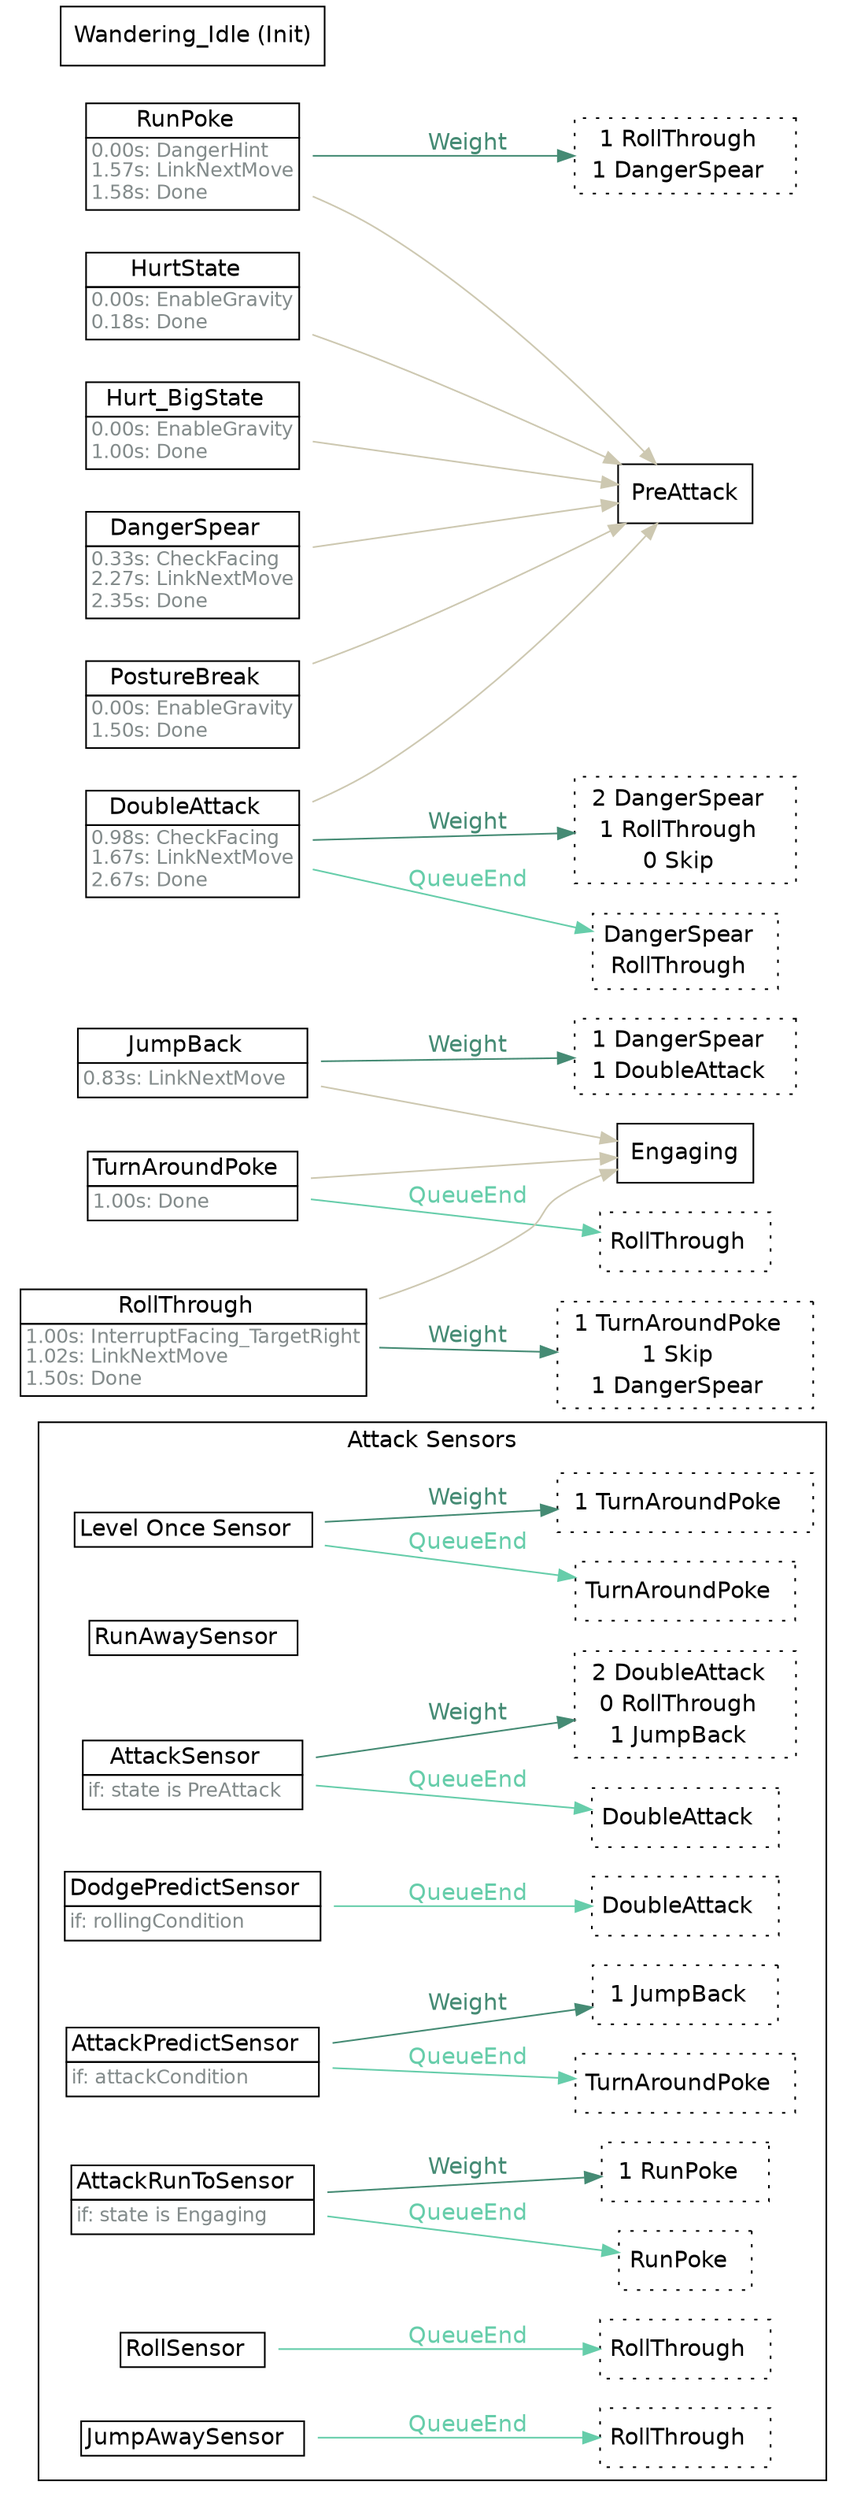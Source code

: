 strict digraph "Foo" {
	"rankdir"="LR";
	node ["shape"="box","fontname"="Helvetica"];
	edge ["fontname"="Helvetica"];
	subgraph "cluster_attacksensors" {
		"rank"="sink";
		"label"="Attack Sensors";
		"fontname"="Helvetica";
		"Level Once Sensor" ["shape"="plaintext","label"=<<TABLE border="0" cellspacing="0" cellborder="1" cellpadding="2"><TR><TD>Level Once Sensor  </TD></TR></TABLE>>]
		"Level Once Sensor_linked" ["shape"="box","style"="dotted","label"=<<TABLE border="0" cellspacing="0" cellborder="0" cellpadding="2"><TR><TD>TurnAroundPoke  </TD></TR></TABLE>>,"margin"="0.05"]
		"Level Once Sensor" -> "Level Once Sensor_linked"  ["label"="QueueEnd","color"="aquamarine3","fontcolor"="aquamarine3"]
		"Level Once Sensor_weight" ["shape"="box","style"="dotted","label"=<<TABLE border="0" cellspacing="0" cellborder="0" cellpadding="2"><TR><TD>1 TurnAroundPoke  </TD></TR></TABLE>>]
		"Level Once Sensor" -> "Level Once Sensor_weight"  ["label"="Weight","color"="aquamarine4","fontcolor"="aquamarine4"]
		"RunAwaySensor" ["shape"="plaintext","label"=<<TABLE border="0" cellspacing="0" cellborder="1" cellpadding="2"><TR><TD>RunAwaySensor  </TD></TR></TABLE>>]
		"AttackSensor" ["shape"="plaintext","label"=<<TABLE border="0" cellspacing="0" cellborder="1" cellpadding="2"><TR><TD>AttackSensor  </TD></TR><TR><TD align="left" balign="left"><FONT point-size="12" color="azure4">if: state is PreAttack</FONT>  </TD></TR></TABLE>>]
		"AttackSensor_linked" ["shape"="box","style"="dotted","label"=<<TABLE border="0" cellspacing="0" cellborder="0" cellpadding="2"><TR><TD>DoubleAttack  </TD></TR></TABLE>>,"margin"="0.05"]
		"AttackSensor" -> "AttackSensor_linked"  ["label"="QueueEnd","color"="aquamarine3","fontcolor"="aquamarine3"]
		"AttackSensor_weight" ["shape"="box","style"="dotted","label"=<<TABLE border="0" cellspacing="0" cellborder="0" cellpadding="2"><TR><TD>2 DoubleAttack  </TD></TR><TR><TD>0 RollThrough  </TD></TR><TR><TD>1 JumpBack  </TD></TR></TABLE>>]
		"AttackSensor" -> "AttackSensor_weight"  ["label"="Weight","color"="aquamarine4","fontcolor"="aquamarine4"]
		"DodgePredictSensor" ["shape"="plaintext","label"=<<TABLE border="0" cellspacing="0" cellborder="1" cellpadding="2"><TR><TD>DodgePredictSensor  </TD></TR><TR><TD align="left" balign="left"><FONT point-size="12" color="azure4">if: rollingCondition</FONT>  </TD></TR></TABLE>>]
		"DodgePredictSensor_linked" ["shape"="box","style"="dotted","label"=<<TABLE border="0" cellspacing="0" cellborder="0" cellpadding="2"><TR><TD>DoubleAttack  </TD></TR></TABLE>>,"margin"="0.05"]
		"DodgePredictSensor" -> "DodgePredictSensor_linked"  ["label"="QueueEnd","color"="aquamarine3","fontcolor"="aquamarine3"]
		"AttackPredictSensor" ["shape"="plaintext","label"=<<TABLE border="0" cellspacing="0" cellborder="1" cellpadding="2"><TR><TD>AttackPredictSensor  </TD></TR><TR><TD align="left" balign="left"><FONT point-size="12" color="azure4">if: attackCondition</FONT>  </TD></TR></TABLE>>]
		"AttackPredictSensor_linked" ["shape"="box","style"="dotted","label"=<<TABLE border="0" cellspacing="0" cellborder="0" cellpadding="2"><TR><TD>TurnAroundPoke  </TD></TR></TABLE>>,"margin"="0.05"]
		"AttackPredictSensor" -> "AttackPredictSensor_linked"  ["label"="QueueEnd","color"="aquamarine3","fontcolor"="aquamarine3"]
		"AttackRunToSensor" ["shape"="plaintext","label"=<<TABLE border="0" cellspacing="0" cellborder="1" cellpadding="2"><TR><TD>AttackRunToSensor  </TD></TR><TR><TD align="left" balign="left"><FONT point-size="12" color="azure4">if: state is Engaging</FONT>  </TD></TR></TABLE>>]
		"AttackRunToSensor_linked" ["shape"="box","style"="dotted","label"=<<TABLE border="0" cellspacing="0" cellborder="0" cellpadding="2"><TR><TD>RunPoke  </TD></TR></TABLE>>,"margin"="0.05"]
		"AttackRunToSensor" -> "AttackRunToSensor_linked"  ["label"="QueueEnd","color"="aquamarine3","fontcolor"="aquamarine3"]
		"AttackRunToSensor_weight" ["shape"="box","style"="dotted","label"=<<TABLE border="0" cellspacing="0" cellborder="0" cellpadding="2"><TR><TD>1 RunPoke  </TD></TR></TABLE>>]
		"AttackRunToSensor" -> "AttackRunToSensor_weight"  ["label"="Weight","color"="aquamarine4","fontcolor"="aquamarine4"]
		"AttackPredictSensor" ["shape"="plaintext","label"=<<TABLE border="0" cellspacing="0" cellborder="1" cellpadding="2"><TR><TD>AttackPredictSensor  </TD></TR><TR><TD align="left" balign="left"><FONT point-size="12" color="azure4">if: attackCondition</FONT>  </TD></TR></TABLE>>]
		"AttackPredictSensor_linked" ["shape"="box","style"="dotted","label"=<<TABLE border="0" cellspacing="0" cellborder="0" cellpadding="2"><TR><TD>TurnAroundPoke  </TD></TR></TABLE>>,"margin"="0.05"]
		"AttackPredictSensor" -> "AttackPredictSensor_linked"  ["label"="QueueEnd","color"="aquamarine3","fontcolor"="aquamarine3"]
		"AttackPredictSensor_weight" ["shape"="box","style"="dotted","label"=<<TABLE border="0" cellspacing="0" cellborder="0" cellpadding="2"><TR><TD>1 JumpBack  </TD></TR></TABLE>>]
		"AttackPredictSensor" -> "AttackPredictSensor_weight"  ["label"="Weight","color"="aquamarine4","fontcolor"="aquamarine4"]
		"RollSensor" ["shape"="plaintext","label"=<<TABLE border="0" cellspacing="0" cellborder="1" cellpadding="2"><TR><TD>RollSensor  </TD></TR></TABLE>>]
		"RollSensor_linked" ["shape"="box","style"="dotted","label"=<<TABLE border="0" cellspacing="0" cellborder="0" cellpadding="2"><TR><TD>RollThrough  </TD></TR></TABLE>>,"margin"="0.05"]
		"RollSensor" -> "RollSensor_linked"  ["label"="QueueEnd","color"="aquamarine3","fontcolor"="aquamarine3"]
		"JumpAwaySensor" ["shape"="plaintext","label"=<<TABLE border="0" cellspacing="0" cellborder="1" cellpadding="2"><TR><TD>JumpAwaySensor  </TD></TR></TABLE>>]
		"JumpAwaySensor_linked" ["shape"="box","style"="dotted","label"=<<TABLE border="0" cellspacing="0" cellborder="0" cellpadding="2"><TR><TD>RollThrough  </TD></TR></TABLE>>,"margin"="0.05"]
		"JumpAwaySensor" -> "JumpAwaySensor_linked"  ["label"="QueueEnd","color"="aquamarine3","fontcolor"="aquamarine3"]
	}
	
	"TurnAroundPoke" -> "Engaging"  ["color"="cornsilk3","fontcolor"="cornsilk3"]
	"TurnAroundPoke_linked" ["shape"="box","style"="dotted","label"=<<TABLE border="0" cellspacing="0" cellborder="0" cellpadding="2"><TR><TD>RollThrough  </TD></TR></TABLE>>,"margin"="0.05"]
	"TurnAroundPoke" -> "TurnAroundPoke_linked"  ["label"="QueueEnd","color"="aquamarine3","fontcolor"="aquamarine3"]
	"TurnAroundPoke" ["shape"="plaintext","label"=<<TABLE border="0" cellspacing="0" cellborder="1" cellpadding="2"><TR><TD>TurnAroundPoke  </TD></TR><TR><TD align="left" balign="left"><FONT point-size="12" color="azure4">1.00s: Done</FONT>  </TD></TR></TABLE>>]
	"DoubleAttack" -> "PreAttack"  ["color"="cornsilk3","fontcolor"="cornsilk3"]
	"DoubleAttack_linked" ["shape"="box","style"="dotted","label"=<<TABLE border="0" cellspacing="0" cellborder="0" cellpadding="2"><TR><TD>DangerSpear  </TD></TR><TR><TD>RollThrough  </TD></TR></TABLE>>,"margin"="0.05"]
	"DoubleAttack" -> "DoubleAttack_linked"  ["label"="QueueEnd","color"="aquamarine3","fontcolor"="aquamarine3"]
	"DoubleAttack_weight" ["shape"="box","style"="dotted","label"=<<TABLE border="0" cellspacing="0" cellborder="0" cellpadding="2"><TR><TD>2 DangerSpear  </TD></TR><TR><TD>1 RollThrough  </TD></TR><TR><TD>0 Skip  </TD></TR></TABLE>>]
	"DoubleAttack" -> "DoubleAttack_weight"  ["label"="Weight","color"="aquamarine4","fontcolor"="aquamarine4"]
	"DoubleAttack" ["shape"="plaintext","label"=<<TABLE border="0" cellspacing="0" cellborder="1" cellpadding="2"><TR><TD>DoubleAttack  </TD></TR><TR><TD align="left" balign="left"><FONT point-size="12" color="azure4">0.98s: CheckFacing<br/>1.67s: LinkNextMove<br/>2.67s: Done</FONT>  </TD></TR></TABLE>>]
	"DangerSpear" -> "PreAttack"  ["color"="cornsilk3","fontcolor"="cornsilk3"]
	"DangerSpear" ["shape"="plaintext","label"=<<TABLE border="0" cellspacing="0" cellborder="1" cellpadding="2"><TR><TD>DangerSpear  </TD></TR><TR><TD align="left" balign="left"><FONT point-size="12" color="azure4">0.33s: CheckFacing<br/>2.27s: LinkNextMove<br/>2.35s: Done</FONT>  </TD></TR></TABLE>>]
	"RunPoke" -> "PreAttack"  ["color"="cornsilk3","fontcolor"="cornsilk3"]
	"RunPoke_weight" ["shape"="box","style"="dotted","label"=<<TABLE border="0" cellspacing="0" cellborder="0" cellpadding="2"><TR><TD>1 RollThrough  </TD></TR><TR><TD>1 DangerSpear  </TD></TR></TABLE>>]
	"RunPoke" -> "RunPoke_weight"  ["label"="Weight","color"="aquamarine4","fontcolor"="aquamarine4"]
	"RunPoke" ["shape"="plaintext","label"=<<TABLE border="0" cellspacing="0" cellborder="1" cellpadding="2"><TR><TD>RunPoke  </TD></TR><TR><TD align="left" balign="left"><FONT point-size="12" color="azure4">0.00s: DangerHint<br/>1.57s: LinkNextMove<br/>1.58s: Done</FONT>  </TD></TR></TABLE>>]
	"HurtState" -> "PreAttack"  ["color"="cornsilk3","fontcolor"="cornsilk3"]
	"HurtState" ["shape"="plaintext","label"=<<TABLE border="0" cellspacing="0" cellborder="1" cellpadding="2"><TR><TD>HurtState  </TD></TR><TR><TD align="left" balign="left"><FONT point-size="12" color="azure4">0.00s: EnableGravity<br/>0.18s: Done</FONT>  </TD></TR></TABLE>>]
	"Hurt_BigState" -> "PreAttack"  ["color"="cornsilk3","fontcolor"="cornsilk3"]
	"Hurt_BigState" ["shape"="plaintext","label"=<<TABLE border="0" cellspacing="0" cellborder="1" cellpadding="2"><TR><TD>Hurt_BigState  </TD></TR><TR><TD align="left" balign="left"><FONT point-size="12" color="azure4">0.00s: EnableGravity<br/>1.00s: Done</FONT>  </TD></TR></TABLE>>]
	"JumpBack" -> "Engaging"  ["color"="cornsilk3","fontcolor"="cornsilk3"]
	"JumpBack_weight" ["shape"="box","style"="dotted","label"=<<TABLE border="0" cellspacing="0" cellborder="0" cellpadding="2"><TR><TD>1 DangerSpear  </TD></TR><TR><TD>1 DoubleAttack  </TD></TR></TABLE>>]
	"JumpBack" -> "JumpBack_weight"  ["label"="Weight","color"="aquamarine4","fontcolor"="aquamarine4"]
	"JumpBack" ["shape"="plaintext","label"=<<TABLE border="0" cellspacing="0" cellborder="1" cellpadding="2"><TR><TD>JumpBack  </TD></TR><TR><TD align="left" balign="left"><FONT point-size="12" color="azure4">0.83s: LinkNextMove</FONT>  </TD></TR></TABLE>>]
	"PostureBreak" -> "PreAttack"  ["color"="cornsilk3","fontcolor"="cornsilk3"]
	"PostureBreak" ["shape"="plaintext","label"=<<TABLE border="0" cellspacing="0" cellborder="1" cellpadding="2"><TR><TD>PostureBreak  </TD></TR><TR><TD align="left" balign="left"><FONT point-size="12" color="azure4">0.00s: EnableGravity<br/>1.50s: Done</FONT>  </TD></TR></TABLE>>]
	"RollThrough" -> "Engaging"  ["color"="cornsilk3","fontcolor"="cornsilk3"]
	"RollThrough_weight" ["shape"="box","style"="dotted","label"=<<TABLE border="0" cellspacing="0" cellborder="0" cellpadding="2"><TR><TD>1 TurnAroundPoke  </TD></TR><TR><TD>1 Skip  </TD></TR><TR><TD>1 DangerSpear  </TD></TR></TABLE>>]
	"RollThrough" -> "RollThrough_weight"  ["label"="Weight","color"="aquamarine4","fontcolor"="aquamarine4"]
	"RollThrough" ["shape"="plaintext","label"=<<TABLE border="0" cellspacing="0" cellborder="1" cellpadding="2"><TR><TD>RollThrough  </TD></TR><TR><TD align="left" balign="left"><FONT point-size="12" color="azure4">1.00s: InterruptFacing_TargetRight<br/>1.02s: LinkNextMove<br/>1.50s: Done</FONT>  </TD></TR></TABLE>>]
	"Wandering_Idle" ["label"="Wandering_Idle (Init)"]
}
